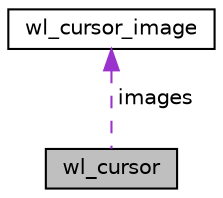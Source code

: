 digraph "wl_cursor"
{
 // LATEX_PDF_SIZE
  edge [fontname="Helvetica",fontsize="10",labelfontname="Helvetica",labelfontsize="10"];
  node [fontname="Helvetica",fontsize="10",shape=record];
  Node1 [label="wl_cursor",height=0.2,width=0.4,color="black", fillcolor="grey75", style="filled", fontcolor="black",tooltip=" "];
  Node2 -> Node1 [dir="back",color="darkorchid3",fontsize="10",style="dashed",label=" images" ];
  Node2 [label="wl_cursor_image",height=0.2,width=0.4,color="black", fillcolor="white", style="filled",URL="$structwl__cursor__image.html",tooltip=" "];
}
